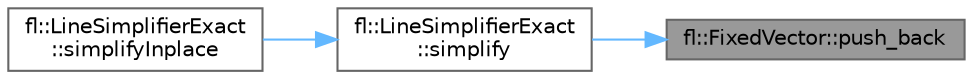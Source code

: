digraph "fl::FixedVector::push_back"
{
 // INTERACTIVE_SVG=YES
 // LATEX_PDF_SIZE
  bgcolor="transparent";
  edge [fontname=Helvetica,fontsize=10,labelfontname=Helvetica,labelfontsize=10];
  node [fontname=Helvetica,fontsize=10,shape=box,height=0.2,width=0.4];
  rankdir="RL";
  Node1 [id="Node000001",label="fl::FixedVector::push_back",height=0.2,width=0.4,color="gray40", fillcolor="grey60", style="filled", fontcolor="black",tooltip=" "];
  Node1 -> Node2 [id="edge1_Node000001_Node000002",dir="back",color="steelblue1",style="solid",tooltip=" "];
  Node2 [id="Node000002",label="fl::LineSimplifierExact\l::simplify",height=0.2,width=0.4,color="grey40", fillcolor="white", style="filled",URL="$d5/d32/classfl_1_1_line_simplifier_exact_a70e5f21b0f1f867c9a935ff78759b70c.html#a70e5f21b0f1f867c9a935ff78759b70c",tooltip=" "];
  Node2 -> Node3 [id="edge2_Node000002_Node000003",dir="back",color="steelblue1",style="solid",tooltip=" "];
  Node3 [id="Node000003",label="fl::LineSimplifierExact\l::simplifyInplace",height=0.2,width=0.4,color="grey40", fillcolor="white", style="filled",URL="$d5/d32/classfl_1_1_line_simplifier_exact_a3a4114a5aebc06310711d2fcc2643d67.html#a3a4114a5aebc06310711d2fcc2643d67",tooltip=" "];
}

